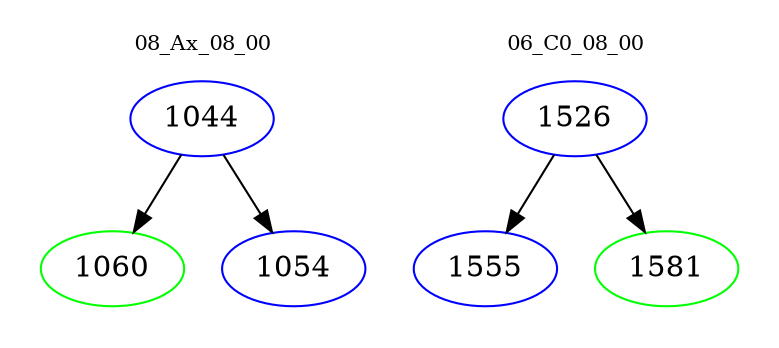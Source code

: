 digraph{
subgraph cluster_0 {
color = white
label = "08_Ax_08_00";
fontsize=10;
T0_1044 [label="1044", color="blue"]
T0_1044 -> T0_1060 [color="black"]
T0_1060 [label="1060", color="green"]
T0_1044 -> T0_1054 [color="black"]
T0_1054 [label="1054", color="blue"]
}
subgraph cluster_1 {
color = white
label = "06_C0_08_00";
fontsize=10;
T1_1526 [label="1526", color="blue"]
T1_1526 -> T1_1555 [color="black"]
T1_1555 [label="1555", color="blue"]
T1_1526 -> T1_1581 [color="black"]
T1_1581 [label="1581", color="green"]
}
}
